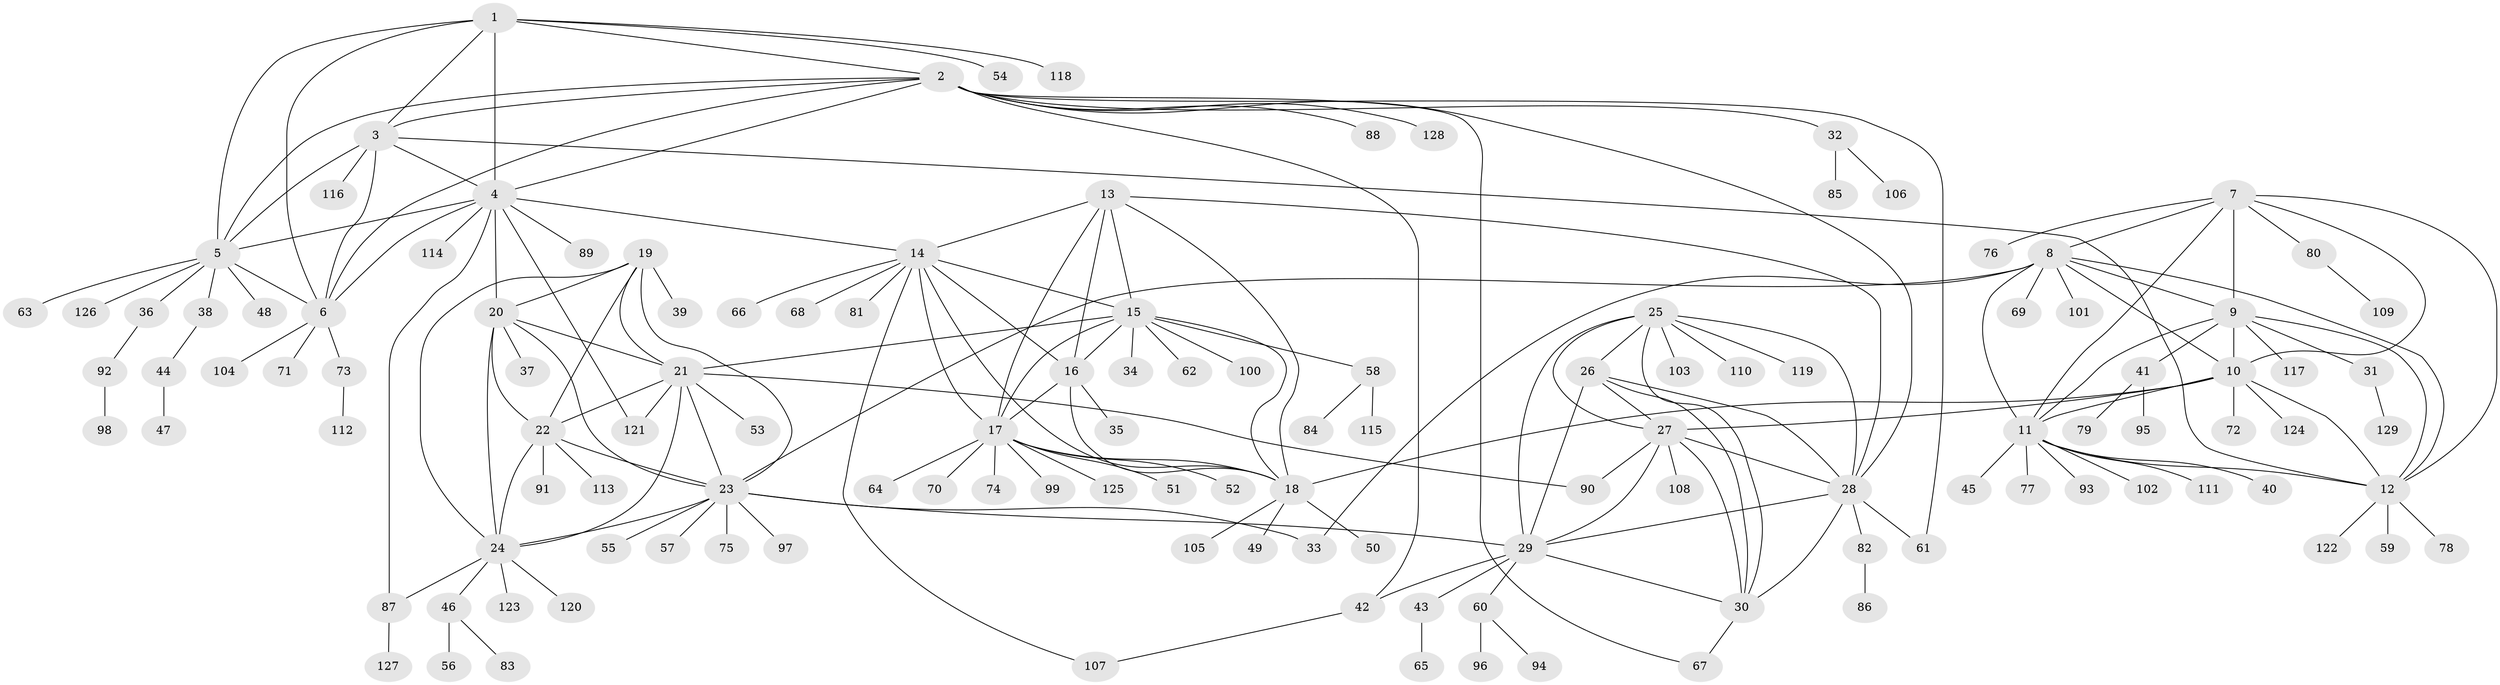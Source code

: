 // coarse degree distribution, {2: 0.05128205128205128, 5: 0.07692307692307693, 1: 0.6153846153846154, 4: 0.07692307692307693, 8: 0.05128205128205128, 6: 0.05128205128205128, 3: 0.02564102564102564, 11: 0.02564102564102564, 9: 0.02564102564102564}
// Generated by graph-tools (version 1.1) at 2025/37/03/04/25 23:37:45]
// undirected, 129 vertices, 192 edges
graph export_dot {
  node [color=gray90,style=filled];
  1;
  2;
  3;
  4;
  5;
  6;
  7;
  8;
  9;
  10;
  11;
  12;
  13;
  14;
  15;
  16;
  17;
  18;
  19;
  20;
  21;
  22;
  23;
  24;
  25;
  26;
  27;
  28;
  29;
  30;
  31;
  32;
  33;
  34;
  35;
  36;
  37;
  38;
  39;
  40;
  41;
  42;
  43;
  44;
  45;
  46;
  47;
  48;
  49;
  50;
  51;
  52;
  53;
  54;
  55;
  56;
  57;
  58;
  59;
  60;
  61;
  62;
  63;
  64;
  65;
  66;
  67;
  68;
  69;
  70;
  71;
  72;
  73;
  74;
  75;
  76;
  77;
  78;
  79;
  80;
  81;
  82;
  83;
  84;
  85;
  86;
  87;
  88;
  89;
  90;
  91;
  92;
  93;
  94;
  95;
  96;
  97;
  98;
  99;
  100;
  101;
  102;
  103;
  104;
  105;
  106;
  107;
  108;
  109;
  110;
  111;
  112;
  113;
  114;
  115;
  116;
  117;
  118;
  119;
  120;
  121;
  122;
  123;
  124;
  125;
  126;
  127;
  128;
  129;
  1 -- 2;
  1 -- 3;
  1 -- 4;
  1 -- 5;
  1 -- 6;
  1 -- 54;
  1 -- 118;
  2 -- 3;
  2 -- 4;
  2 -- 5;
  2 -- 6;
  2 -- 28;
  2 -- 32;
  2 -- 42;
  2 -- 61;
  2 -- 67;
  2 -- 88;
  2 -- 128;
  3 -- 4;
  3 -- 5;
  3 -- 6;
  3 -- 12;
  3 -- 116;
  4 -- 5;
  4 -- 6;
  4 -- 14;
  4 -- 20;
  4 -- 87;
  4 -- 89;
  4 -- 114;
  4 -- 121;
  5 -- 6;
  5 -- 36;
  5 -- 38;
  5 -- 48;
  5 -- 63;
  5 -- 126;
  6 -- 71;
  6 -- 73;
  6 -- 104;
  7 -- 8;
  7 -- 9;
  7 -- 10;
  7 -- 11;
  7 -- 12;
  7 -- 76;
  7 -- 80;
  8 -- 9;
  8 -- 10;
  8 -- 11;
  8 -- 12;
  8 -- 23;
  8 -- 33;
  8 -- 69;
  8 -- 101;
  9 -- 10;
  9 -- 11;
  9 -- 12;
  9 -- 31;
  9 -- 41;
  9 -- 117;
  10 -- 11;
  10 -- 12;
  10 -- 18;
  10 -- 27;
  10 -- 72;
  10 -- 124;
  11 -- 12;
  11 -- 40;
  11 -- 45;
  11 -- 77;
  11 -- 93;
  11 -- 102;
  11 -- 111;
  12 -- 59;
  12 -- 78;
  12 -- 122;
  13 -- 14;
  13 -- 15;
  13 -- 16;
  13 -- 17;
  13 -- 18;
  13 -- 28;
  14 -- 15;
  14 -- 16;
  14 -- 17;
  14 -- 18;
  14 -- 66;
  14 -- 68;
  14 -- 81;
  14 -- 107;
  15 -- 16;
  15 -- 17;
  15 -- 18;
  15 -- 21;
  15 -- 34;
  15 -- 58;
  15 -- 62;
  15 -- 100;
  16 -- 17;
  16 -- 18;
  16 -- 35;
  17 -- 18;
  17 -- 51;
  17 -- 52;
  17 -- 64;
  17 -- 70;
  17 -- 74;
  17 -- 99;
  17 -- 125;
  18 -- 49;
  18 -- 50;
  18 -- 105;
  19 -- 20;
  19 -- 21;
  19 -- 22;
  19 -- 23;
  19 -- 24;
  19 -- 39;
  20 -- 21;
  20 -- 22;
  20 -- 23;
  20 -- 24;
  20 -- 37;
  21 -- 22;
  21 -- 23;
  21 -- 24;
  21 -- 53;
  21 -- 90;
  21 -- 121;
  22 -- 23;
  22 -- 24;
  22 -- 91;
  22 -- 113;
  23 -- 24;
  23 -- 29;
  23 -- 33;
  23 -- 55;
  23 -- 57;
  23 -- 75;
  23 -- 97;
  24 -- 46;
  24 -- 87;
  24 -- 120;
  24 -- 123;
  25 -- 26;
  25 -- 27;
  25 -- 28;
  25 -- 29;
  25 -- 30;
  25 -- 103;
  25 -- 110;
  25 -- 119;
  26 -- 27;
  26 -- 28;
  26 -- 29;
  26 -- 30;
  27 -- 28;
  27 -- 29;
  27 -- 30;
  27 -- 90;
  27 -- 108;
  28 -- 29;
  28 -- 30;
  28 -- 61;
  28 -- 82;
  29 -- 30;
  29 -- 42;
  29 -- 43;
  29 -- 60;
  30 -- 67;
  31 -- 129;
  32 -- 85;
  32 -- 106;
  36 -- 92;
  38 -- 44;
  41 -- 79;
  41 -- 95;
  42 -- 107;
  43 -- 65;
  44 -- 47;
  46 -- 56;
  46 -- 83;
  58 -- 84;
  58 -- 115;
  60 -- 94;
  60 -- 96;
  73 -- 112;
  80 -- 109;
  82 -- 86;
  87 -- 127;
  92 -- 98;
}
